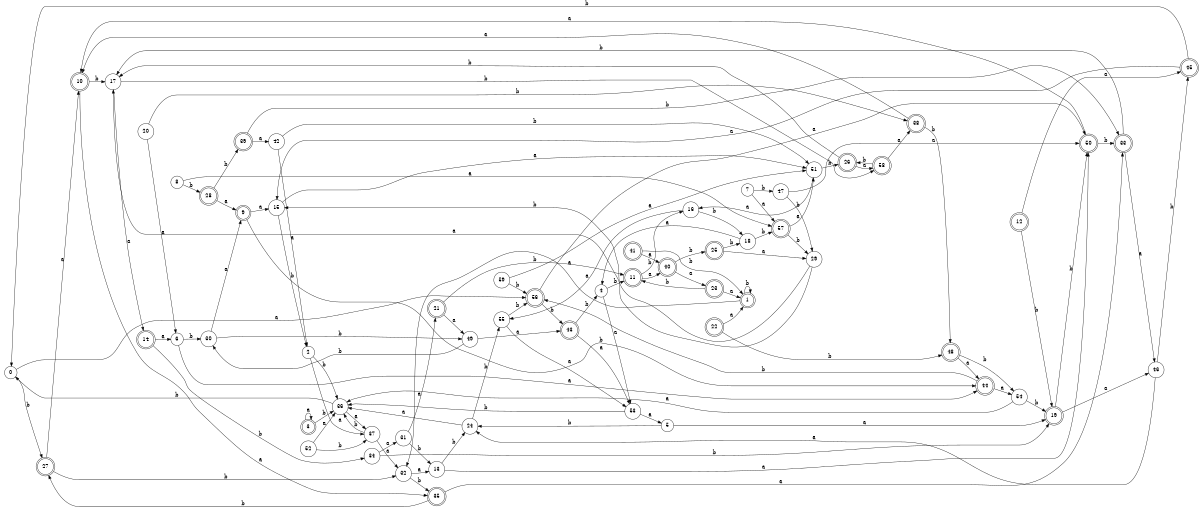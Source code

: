 digraph n48_6 {
__start0 [label="" shape="none"];

rankdir=LR;
size="8,5";

s0 [style="filled", color="black", fillcolor="white" shape="circle", label="0"];
s1 [style="rounded,filled", color="black", fillcolor="white" shape="doublecircle", label="1"];
s2 [style="filled", color="black", fillcolor="white" shape="circle", label="2"];
s3 [style="rounded,filled", color="black", fillcolor="white" shape="doublecircle", label="3"];
s4 [style="filled", color="black", fillcolor="white" shape="circle", label="4"];
s5 [style="filled", color="black", fillcolor="white" shape="circle", label="5"];
s6 [style="filled", color="black", fillcolor="white" shape="circle", label="6"];
s7 [style="filled", color="black", fillcolor="white" shape="circle", label="7"];
s8 [style="filled", color="black", fillcolor="white" shape="circle", label="8"];
s9 [style="rounded,filled", color="black", fillcolor="white" shape="doublecircle", label="9"];
s10 [style="rounded,filled", color="black", fillcolor="white" shape="doublecircle", label="10"];
s11 [style="rounded,filled", color="black", fillcolor="white" shape="doublecircle", label="11"];
s12 [style="rounded,filled", color="black", fillcolor="white" shape="doublecircle", label="12"];
s13 [style="filled", color="black", fillcolor="white" shape="circle", label="13"];
s14 [style="rounded,filled", color="black", fillcolor="white" shape="doublecircle", label="14"];
s15 [style="filled", color="black", fillcolor="white" shape="circle", label="15"];
s16 [style="filled", color="black", fillcolor="white" shape="circle", label="16"];
s17 [style="filled", color="black", fillcolor="white" shape="circle", label="17"];
s18 [style="filled", color="black", fillcolor="white" shape="circle", label="18"];
s19 [style="rounded,filled", color="black", fillcolor="white" shape="doublecircle", label="19"];
s20 [style="filled", color="black", fillcolor="white" shape="circle", label="20"];
s21 [style="rounded,filled", color="black", fillcolor="white" shape="doublecircle", label="21"];
s22 [style="rounded,filled", color="black", fillcolor="white" shape="doublecircle", label="22"];
s23 [style="rounded,filled", color="black", fillcolor="white" shape="doublecircle", label="23"];
s24 [style="filled", color="black", fillcolor="white" shape="circle", label="24"];
s25 [style="rounded,filled", color="black", fillcolor="white" shape="doublecircle", label="25"];
s26 [style="rounded,filled", color="black", fillcolor="white" shape="doublecircle", label="26"];
s27 [style="rounded,filled", color="black", fillcolor="white" shape="doublecircle", label="27"];
s28 [style="rounded,filled", color="black", fillcolor="white" shape="doublecircle", label="28"];
s29 [style="filled", color="black", fillcolor="white" shape="circle", label="29"];
s30 [style="filled", color="black", fillcolor="white" shape="circle", label="30"];
s31 [style="filled", color="black", fillcolor="white" shape="circle", label="31"];
s32 [style="filled", color="black", fillcolor="white" shape="circle", label="32"];
s33 [style="rounded,filled", color="black", fillcolor="white" shape="doublecircle", label="33"];
s34 [style="filled", color="black", fillcolor="white" shape="circle", label="34"];
s35 [style="rounded,filled", color="black", fillcolor="white" shape="doublecircle", label="35"];
s36 [style="filled", color="black", fillcolor="white" shape="circle", label="36"];
s37 [style="filled", color="black", fillcolor="white" shape="circle", label="37"];
s38 [style="rounded,filled", color="black", fillcolor="white" shape="doublecircle", label="38"];
s39 [style="rounded,filled", color="black", fillcolor="white" shape="doublecircle", label="39"];
s40 [style="rounded,filled", color="black", fillcolor="white" shape="doublecircle", label="40"];
s41 [style="rounded,filled", color="black", fillcolor="white" shape="doublecircle", label="41"];
s42 [style="filled", color="black", fillcolor="white" shape="circle", label="42"];
s43 [style="rounded,filled", color="black", fillcolor="white" shape="doublecircle", label="43"];
s44 [style="rounded,filled", color="black", fillcolor="white" shape="doublecircle", label="44"];
s45 [style="rounded,filled", color="black", fillcolor="white" shape="doublecircle", label="45"];
s46 [style="filled", color="black", fillcolor="white" shape="circle", label="46"];
s47 [style="filled", color="black", fillcolor="white" shape="circle", label="47"];
s48 [style="rounded,filled", color="black", fillcolor="white" shape="doublecircle", label="48"];
s49 [style="filled", color="black", fillcolor="white" shape="circle", label="49"];
s50 [style="rounded,filled", color="black", fillcolor="white" shape="doublecircle", label="50"];
s51 [style="filled", color="black", fillcolor="white" shape="circle", label="51"];
s52 [style="filled", color="black", fillcolor="white" shape="circle", label="52"];
s53 [style="filled", color="black", fillcolor="white" shape="circle", label="53"];
s54 [style="filled", color="black", fillcolor="white" shape="circle", label="54"];
s55 [style="filled", color="black", fillcolor="white" shape="circle", label="55"];
s56 [style="rounded,filled", color="black", fillcolor="white" shape="doublecircle", label="56"];
s57 [style="rounded,filled", color="black", fillcolor="white" shape="doublecircle", label="57"];
s58 [style="rounded,filled", color="black", fillcolor="white" shape="doublecircle", label="58"];
s59 [style="filled", color="black", fillcolor="white" shape="circle", label="59"];
s0 -> s56 [label="a"];
s0 -> s27 [label="b"];
s1 -> s32 [label="a"];
s1 -> s1 [label="b"];
s2 -> s37 [label="a"];
s2 -> s36 [label="b"];
s3 -> s3 [label="a"];
s3 -> s36 [label="b"];
s4 -> s53 [label="a"];
s4 -> s11 [label="b"];
s5 -> s19 [label="a"];
s5 -> s24 [label="b"];
s6 -> s44 [label="a"];
s6 -> s30 [label="b"];
s7 -> s57 [label="a"];
s7 -> s47 [label="b"];
s8 -> s57 [label="a"];
s8 -> s28 [label="b"];
s9 -> s15 [label="a"];
s9 -> s44 [label="b"];
s10 -> s35 [label="a"];
s10 -> s17 [label="b"];
s11 -> s40 [label="a"];
s11 -> s16 [label="b"];
s12 -> s45 [label="a"];
s12 -> s19 [label="b"];
s13 -> s50 [label="a"];
s13 -> s24 [label="b"];
s14 -> s6 [label="a"];
s14 -> s34 [label="b"];
s15 -> s51 [label="a"];
s15 -> s2 [label="b"];
s16 -> s55 [label="a"];
s16 -> s18 [label="b"];
s17 -> s14 [label="a"];
s17 -> s58 [label="b"];
s18 -> s4 [label="a"];
s18 -> s57 [label="b"];
s19 -> s46 [label="a"];
s19 -> s50 [label="b"];
s20 -> s6 [label="a"];
s20 -> s38 [label="b"];
s21 -> s49 [label="a"];
s21 -> s11 [label="b"];
s22 -> s1 [label="a"];
s22 -> s48 [label="b"];
s23 -> s1 [label="a"];
s23 -> s11 [label="b"];
s24 -> s36 [label="a"];
s24 -> s55 [label="b"];
s25 -> s29 [label="a"];
s25 -> s18 [label="b"];
s26 -> s58 [label="a"];
s26 -> s17 [label="b"];
s27 -> s10 [label="a"];
s27 -> s32 [label="b"];
s28 -> s9 [label="a"];
s28 -> s39 [label="b"];
s29 -> s17 [label="a"];
s29 -> s15 [label="b"];
s30 -> s9 [label="a"];
s30 -> s49 [label="b"];
s31 -> s21 [label="a"];
s31 -> s13 [label="b"];
s32 -> s13 [label="a"];
s32 -> s35 [label="b"];
s33 -> s46 [label="a"];
s33 -> s17 [label="b"];
s34 -> s31 [label="a"];
s34 -> s19 [label="b"];
s35 -> s33 [label="a"];
s35 -> s27 [label="b"];
s36 -> s37 [label="a"];
s36 -> s0 [label="b"];
s37 -> s32 [label="a"];
s37 -> s36 [label="b"];
s38 -> s10 [label="a"];
s38 -> s48 [label="b"];
s39 -> s42 [label="a"];
s39 -> s33 [label="b"];
s40 -> s23 [label="a"];
s40 -> s25 [label="b"];
s41 -> s40 [label="a"];
s41 -> s1 [label="b"];
s42 -> s2 [label="a"];
s42 -> s51 [label="b"];
s43 -> s53 [label="a"];
s43 -> s4 [label="b"];
s44 -> s54 [label="a"];
s44 -> s56 [label="b"];
s45 -> s15 [label="a"];
s45 -> s0 [label="b"];
s46 -> s24 [label="a"];
s46 -> s45 [label="b"];
s47 -> s50 [label="a"];
s47 -> s29 [label="b"];
s48 -> s44 [label="a"];
s48 -> s54 [label="b"];
s49 -> s43 [label="a"];
s49 -> s30 [label="b"];
s50 -> s10 [label="a"];
s50 -> s33 [label="b"];
s51 -> s16 [label="a"];
s51 -> s26 [label="b"];
s52 -> s36 [label="a"];
s52 -> s37 [label="b"];
s53 -> s5 [label="a"];
s53 -> s36 [label="b"];
s54 -> s36 [label="a"];
s54 -> s19 [label="b"];
s55 -> s53 [label="a"];
s55 -> s56 [label="b"];
s56 -> s50 [label="a"];
s56 -> s43 [label="b"];
s57 -> s51 [label="a"];
s57 -> s29 [label="b"];
s58 -> s38 [label="a"];
s58 -> s26 [label="b"];
s59 -> s51 [label="a"];
s59 -> s56 [label="b"];

}